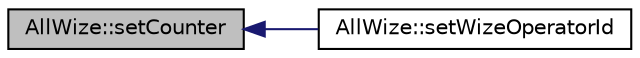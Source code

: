 digraph "AllWize::setCounter"
{
  edge [fontname="Helvetica",fontsize="10",labelfontname="Helvetica",labelfontsize="10"];
  node [fontname="Helvetica",fontsize="10",shape=record];
  rankdir="LR";
  Node1397 [label="AllWize::setCounter",height=0.2,width=0.4,color="black", fillcolor="grey75", style="filled", fontcolor="black"];
  Node1397 -> Node1398 [dir="back",color="midnightblue",fontsize="10",style="solid",fontname="Helvetica"];
  Node1398 [label="AllWize::setWizeOperatorId",height=0.2,width=0.4,color="black", fillcolor="white", style="filled",URL="$classAllWize.html#a2ad38e4886fce0c593922386b4a26237"];
}
